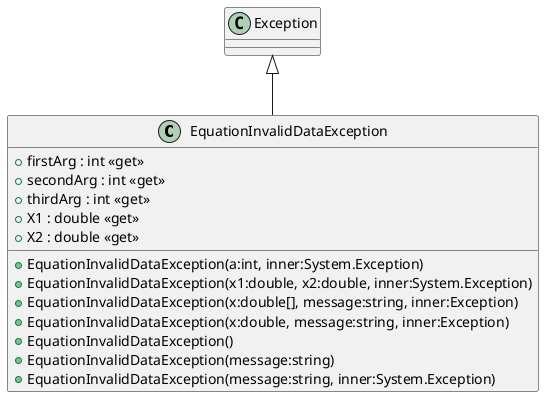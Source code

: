 @startuml
class EquationInvalidDataException {
    + firstArg : int <<get>>
    + secondArg : int <<get>>
    + thirdArg : int <<get>>
    + X1 : double <<get>>
    + X2 : double <<get>>
    + EquationInvalidDataException(a:int, inner:System.Exception)
    + EquationInvalidDataException(x1:double, x2:double, inner:System.Exception)
    + EquationInvalidDataException(x:double[], message:string, inner:Exception)
    + EquationInvalidDataException(x:double, message:string, inner:Exception)
    + EquationInvalidDataException()
    + EquationInvalidDataException(message:string)
    + EquationInvalidDataException(message:string, inner:System.Exception)
}
Exception <|-- EquationInvalidDataException
@enduml
